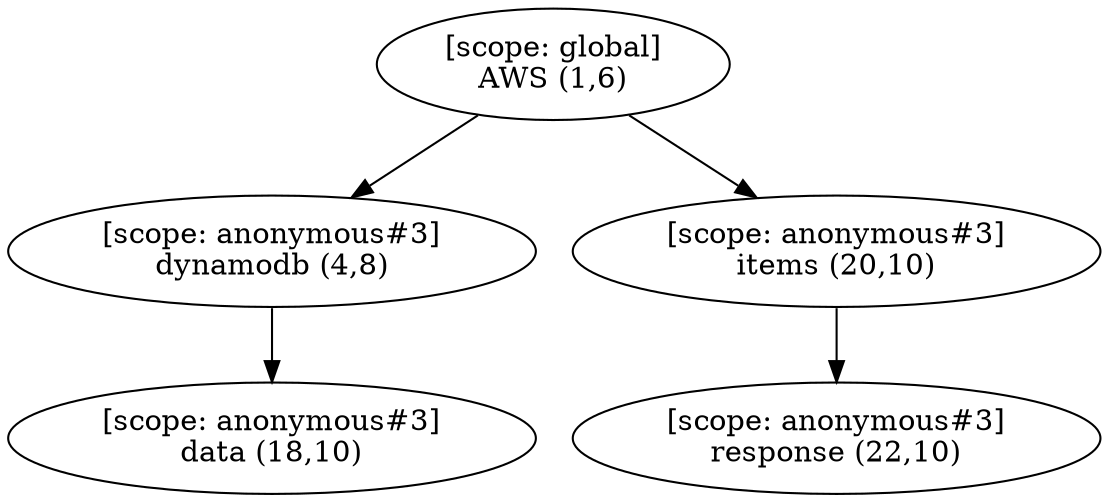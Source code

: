 digraph G {
  graph [ rankdir =TB ];
subgraph global {
  graph [ label = "Scope [global]" ];
  "[scope: global]
AWS (1,6)";
}

subgraph anonymous_3 {
  graph [ label = "Scope [anonymous_3]" ];
  "[scope: anonymous#3]
dynamodb (4,8)";
  "[scope: anonymous#3]
data (18,10)";
  "[scope: anonymous#3]
items (20,10)";
  "[scope: anonymous#3]
response (22,10)";
}

  "[scope: global]
AWS (1,6)" -> "[scope: anonymous#3]
dynamodb (4,8)";
  "[scope: anonymous#3]
dynamodb (4,8)" -> "[scope: anonymous#3]
data (18,10)";
  "[scope: global]
AWS (1,6)" -> "[scope: anonymous#3]
items (20,10)";
  "[scope: anonymous#3]
items (20,10)" -> "[scope: anonymous#3]
response (22,10)";
}
